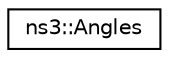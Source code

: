 digraph "Graphical Class Hierarchy"
{
 // LATEX_PDF_SIZE
  edge [fontname="Helvetica",fontsize="10",labelfontname="Helvetica",labelfontsize="10"];
  node [fontname="Helvetica",fontsize="10",shape=record];
  rankdir="LR";
  Node0 [label="ns3::Angles",height=0.2,width=0.4,color="black", fillcolor="white", style="filled",URL="$structns3_1_1_angles.html",tooltip="struct holding the azimuth and inclination angles of spherical coordinates."];
}
